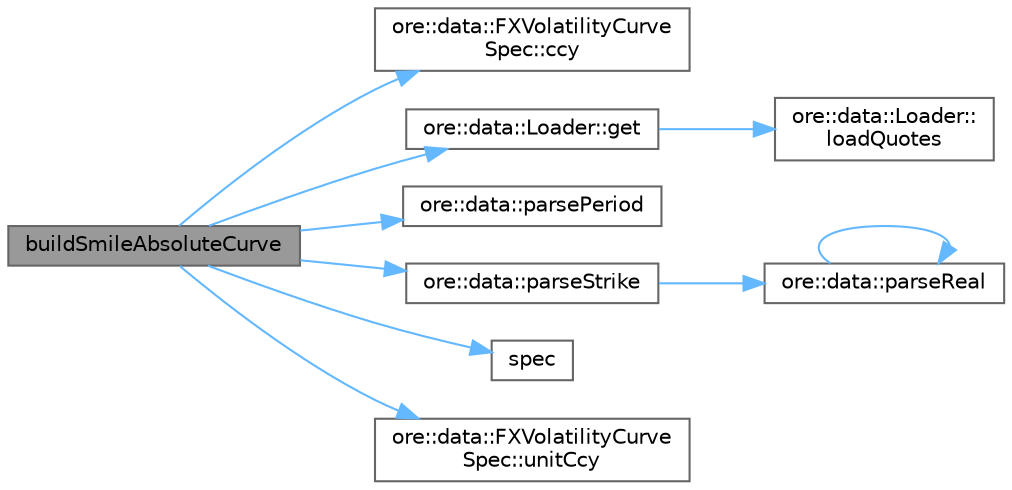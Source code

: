digraph "buildSmileAbsoluteCurve"
{
 // INTERACTIVE_SVG=YES
 // LATEX_PDF_SIZE
  bgcolor="transparent";
  edge [fontname=Helvetica,fontsize=10,labelfontname=Helvetica,labelfontsize=10];
  node [fontname=Helvetica,fontsize=10,shape=box,height=0.2,width=0.4];
  rankdir="LR";
  Node1 [label="buildSmileAbsoluteCurve",height=0.2,width=0.4,color="gray40", fillcolor="grey60", style="filled", fontcolor="black",tooltip=" "];
  Node1 -> Node2 [color="steelblue1",style="solid"];
  Node2 [label="ore::data::FXVolatilityCurve\lSpec::ccy",height=0.2,width=0.4,color="grey40", fillcolor="white", style="filled",URL="$classore_1_1data_1_1_f_x_volatility_curve_spec.html#a3d358ea6ebc33cd2ab59484401f77d54",tooltip=" "];
  Node1 -> Node3 [color="steelblue1",style="solid"];
  Node3 [label="ore::data::Loader::get",height=0.2,width=0.4,color="grey40", fillcolor="white", style="filled",URL="$classore_1_1data_1_1_loader.html#a19d9f6f808db2631247ec12ffe291225",tooltip="get quote by its unique name, throws if not existent, override in derived classes for performance"];
  Node3 -> Node4 [color="steelblue1",style="solid"];
  Node4 [label="ore::data::Loader::\lloadQuotes",height=0.2,width=0.4,color="grey40", fillcolor="white", style="filled",URL="$classore_1_1data_1_1_loader.html#a0086c4f946085ef0b9d5c56bd1539f91",tooltip="get all quotes, TODO change the return value to std::set"];
  Node1 -> Node5 [color="steelblue1",style="solid"];
  Node5 [label="ore::data::parsePeriod",height=0.2,width=0.4,color="grey40", fillcolor="white", style="filled",URL="$group__utilities.html#ga8e0623e2cb01e250e9cfec4619256208",tooltip="Convert text to QuantLib::Period."];
  Node1 -> Node6 [color="steelblue1",style="solid"];
  Node6 [label="ore::data::parseStrike",height=0.2,width=0.4,color="grey40", fillcolor="white", style="filled",URL="$group__utilities.html#ga2037f312d2920037572bdc0c30a6395d",tooltip="Convert text to Strike."];
  Node6 -> Node7 [color="steelblue1",style="solid"];
  Node7 [label="ore::data::parseReal",height=0.2,width=0.4,color="grey40", fillcolor="white", style="filled",URL="$group__utilities.html#gad1db2a68f9a73667c3b4084d63955bdd",tooltip="Convert text to Real."];
  Node7 -> Node7 [color="steelblue1",style="solid"];
  Node1 -> Node8 [color="steelblue1",style="solid"];
  Node8 [label="spec",height=0.2,width=0.4,color="grey40", fillcolor="white", style="filled",URL="$classore_1_1data_1_1_f_x_vol_curve.html#af0f1be52552a1e5147607f5ae5fb757b",tooltip=" "];
  Node1 -> Node9 [color="steelblue1",style="solid"];
  Node9 [label="ore::data::FXVolatilityCurve\lSpec::unitCcy",height=0.2,width=0.4,color="grey40", fillcolor="white", style="filled",URL="$classore_1_1data_1_1_f_x_volatility_curve_spec.html#a8accfec7a5d4efba265e093095cc5cbc",tooltip=" "];
}
